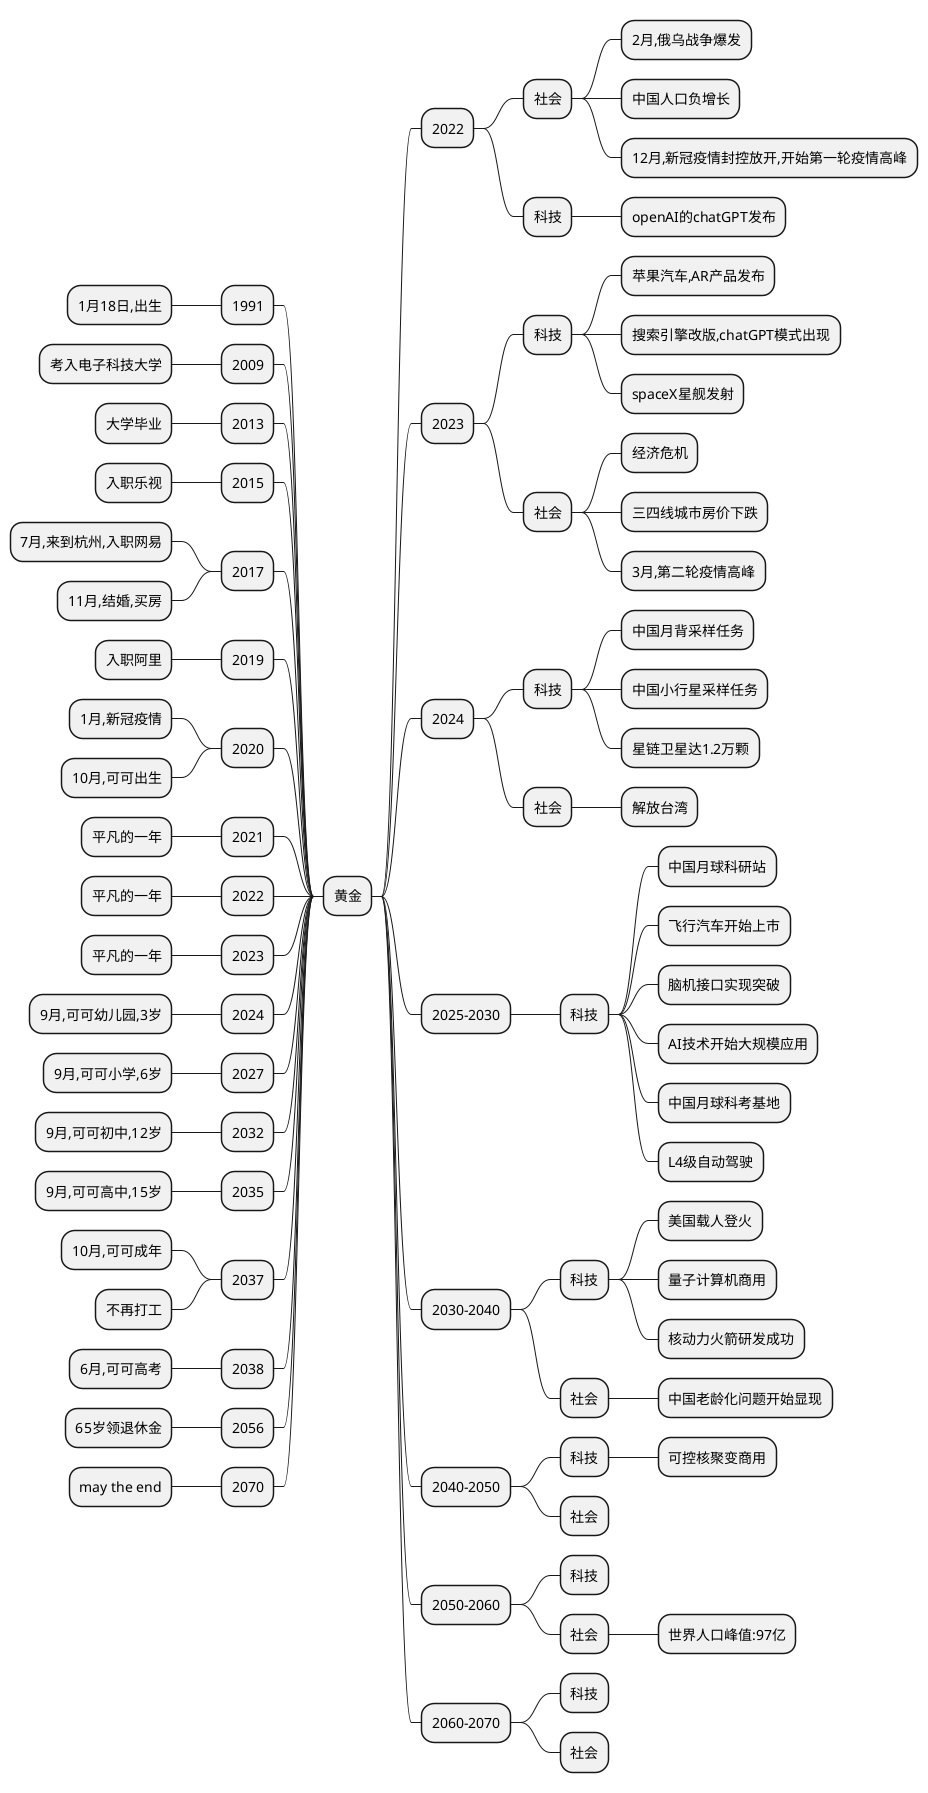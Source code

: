 @startmindmap 黄金
* 黄金

left side

** 1991
*** 1月18日,出生
** 2009
*** 考入电子科技大学
** 2013
*** 大学毕业
** 2015
*** 入职乐视
** 2017
*** 7月,来到杭州,入职网易
*** 11月,结婚,买房
** 2019
*** 入职阿里
** 2020
*** 1月,新冠疫情
*** 10月,可可出生

** 2021
*** 平凡的一年

** 2022
*** 平凡的一年

** 2023
*** 平凡的一年

** 2024
*** 9月,可可幼儿园,3岁

** 2027
*** 9月,可可小学,6岁

** 2032
*** 9月,可可初中,12岁

** 2035
*** 9月,可可高中,15岁

** 2037
*** 10月,可可成年
*** 不再打工

** 2038
*** 6月,可可高考

** 2056
*** 65岁领退休金

** 2070
*** may the end


right side


** 2022
*** 社会
**** 2月,俄乌战争爆发
**** 中国人口负增长
**** 12月,新冠疫情封控放开,开始第一轮疫情高峰
*** 科技
**** openAI的chatGPT发布

** 2023
*** 科技
**** 苹果汽车,AR产品发布
**** 搜索引擎改版,chatGPT模式出现
**** spaceX星舰发射
*** 社会
**** 经济危机
**** 三四线城市房价下跌
**** 3月,第二轮疫情高峰

** 2024
*** 科技
**** 中国月背采样任务
**** 中国小行星采样任务
**** 星链卫星达1.2万颗
*** 社会
**** 解放台湾


** 2025-2030
*** 科技
**** 中国月球科研站
**** 飞行汽车开始上市
**** 脑机接口实现突破
**** AI技术开始大规模应用
**** 中国月球科考基地
**** L4级自动驾驶


** 2030-2040
*** 科技
**** 美国载人登火
**** 量子计算机商用
**** 核动力火箭研发成功
*** 社会
**** 中国老龄化问题开始显现


** 2040-2050
*** 科技
**** 可控核聚变商用
*** 社会


** 2050-2060
*** 科技
*** 社会
**** 世界人口峰值:97亿

** 2060-2070
*** 科技
*** 社会


@endmindmap
